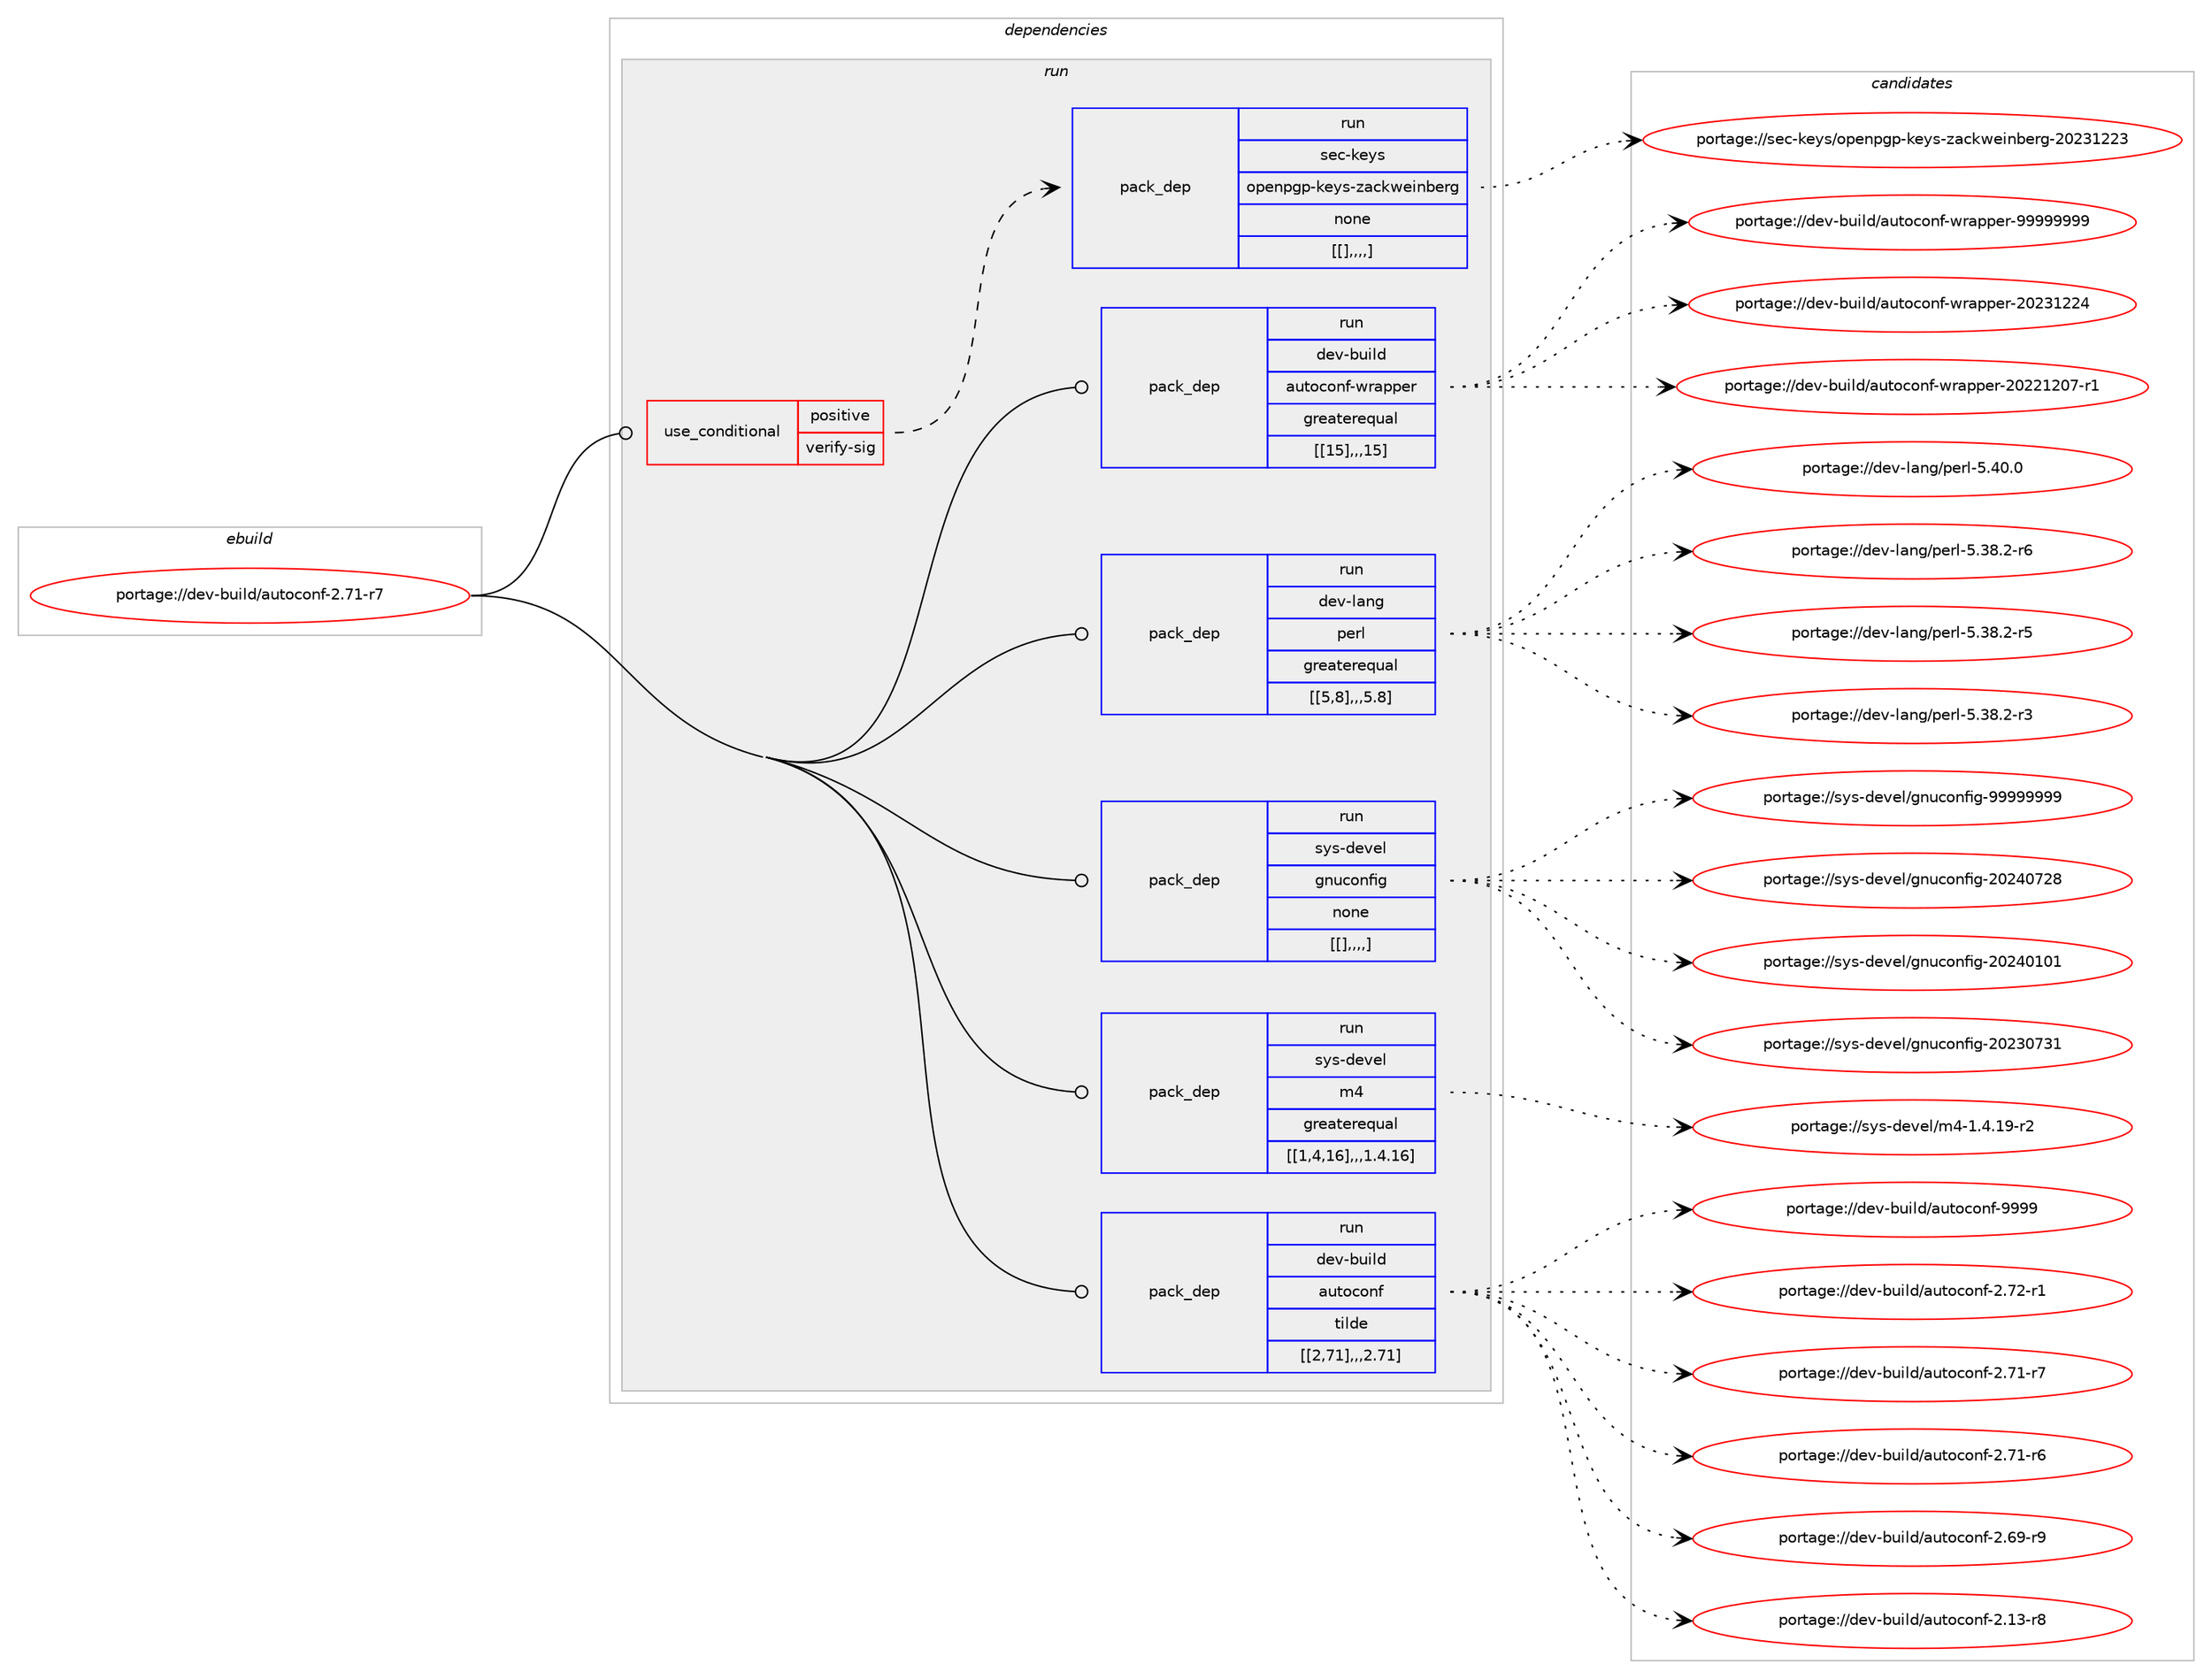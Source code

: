 digraph prolog {

# *************
# Graph options
# *************

newrank=true;
concentrate=true;
compound=true;
graph [rankdir=LR,fontname=Helvetica,fontsize=10,ranksep=1.5];#, ranksep=2.5, nodesep=0.2];
edge  [arrowhead=vee];
node  [fontname=Helvetica,fontsize=10];

# **********
# The ebuild
# **********

subgraph cluster_leftcol {
color=gray;
label=<<i>ebuild</i>>;
id [label="portage://dev-build/autoconf-2.71-r7", color=red, width=4, href="../dev-build/autoconf-2.71-r7.svg"];
}

# ****************
# The dependencies
# ****************

subgraph cluster_midcol {
color=gray;
label=<<i>dependencies</i>>;
subgraph cluster_compile {
fillcolor="#eeeeee";
style=filled;
label=<<i>compile</i>>;
}
subgraph cluster_compileandrun {
fillcolor="#eeeeee";
style=filled;
label=<<i>compile and run</i>>;
}
subgraph cluster_run {
fillcolor="#eeeeee";
style=filled;
label=<<i>run</i>>;
subgraph cond16795 {
dependency64237 [label=<<TABLE BORDER="0" CELLBORDER="1" CELLSPACING="0" CELLPADDING="4"><TR><TD ROWSPAN="3" CELLPADDING="10">use_conditional</TD></TR><TR><TD>positive</TD></TR><TR><TD>verify-sig</TD></TR></TABLE>>, shape=none, color=red];
subgraph pack46521 {
dependency64238 [label=<<TABLE BORDER="0" CELLBORDER="1" CELLSPACING="0" CELLPADDING="4" WIDTH="220"><TR><TD ROWSPAN="6" CELLPADDING="30">pack_dep</TD></TR><TR><TD WIDTH="110">run</TD></TR><TR><TD>sec-keys</TD></TR><TR><TD>openpgp-keys-zackweinberg</TD></TR><TR><TD>none</TD></TR><TR><TD>[[],,,,]</TD></TR></TABLE>>, shape=none, color=blue];
}
dependency64237:e -> dependency64238:w [weight=20,style="dashed",arrowhead="vee"];
}
id:e -> dependency64237:w [weight=20,style="solid",arrowhead="odot"];
subgraph pack46522 {
dependency64239 [label=<<TABLE BORDER="0" CELLBORDER="1" CELLSPACING="0" CELLPADDING="4" WIDTH="220"><TR><TD ROWSPAN="6" CELLPADDING="30">pack_dep</TD></TR><TR><TD WIDTH="110">run</TD></TR><TR><TD>dev-build</TD></TR><TR><TD>autoconf-wrapper</TD></TR><TR><TD>greaterequal</TD></TR><TR><TD>[[15],,,15]</TD></TR></TABLE>>, shape=none, color=blue];
}
id:e -> dependency64239:w [weight=20,style="solid",arrowhead="odot"];
subgraph pack46523 {
dependency64240 [label=<<TABLE BORDER="0" CELLBORDER="1" CELLSPACING="0" CELLPADDING="4" WIDTH="220"><TR><TD ROWSPAN="6" CELLPADDING="30">pack_dep</TD></TR><TR><TD WIDTH="110">run</TD></TR><TR><TD>dev-lang</TD></TR><TR><TD>perl</TD></TR><TR><TD>greaterequal</TD></TR><TR><TD>[[5,8],,,5.8]</TD></TR></TABLE>>, shape=none, color=blue];
}
id:e -> dependency64240:w [weight=20,style="solid",arrowhead="odot"];
subgraph pack46524 {
dependency64241 [label=<<TABLE BORDER="0" CELLBORDER="1" CELLSPACING="0" CELLPADDING="4" WIDTH="220"><TR><TD ROWSPAN="6" CELLPADDING="30">pack_dep</TD></TR><TR><TD WIDTH="110">run</TD></TR><TR><TD>sys-devel</TD></TR><TR><TD>gnuconfig</TD></TR><TR><TD>none</TD></TR><TR><TD>[[],,,,]</TD></TR></TABLE>>, shape=none, color=blue];
}
id:e -> dependency64241:w [weight=20,style="solid",arrowhead="odot"];
subgraph pack46525 {
dependency64242 [label=<<TABLE BORDER="0" CELLBORDER="1" CELLSPACING="0" CELLPADDING="4" WIDTH="220"><TR><TD ROWSPAN="6" CELLPADDING="30">pack_dep</TD></TR><TR><TD WIDTH="110">run</TD></TR><TR><TD>sys-devel</TD></TR><TR><TD>m4</TD></TR><TR><TD>greaterequal</TD></TR><TR><TD>[[1,4,16],,,1.4.16]</TD></TR></TABLE>>, shape=none, color=blue];
}
id:e -> dependency64242:w [weight=20,style="solid",arrowhead="odot"];
subgraph pack46526 {
dependency64243 [label=<<TABLE BORDER="0" CELLBORDER="1" CELLSPACING="0" CELLPADDING="4" WIDTH="220"><TR><TD ROWSPAN="6" CELLPADDING="30">pack_dep</TD></TR><TR><TD WIDTH="110">run</TD></TR><TR><TD>dev-build</TD></TR><TR><TD>autoconf</TD></TR><TR><TD>tilde</TD></TR><TR><TD>[[2,71],,,2.71]</TD></TR></TABLE>>, shape=none, color=blue];
}
id:e -> dependency64243:w [weight=20,style="solid",arrowhead="odot"];
}
}

# **************
# The candidates
# **************

subgraph cluster_choices {
rank=same;
color=gray;
label=<<i>candidates</i>>;

subgraph choice46521 {
color=black;
nodesep=1;
choice1151019945107101121115471111121011101121031124510710112111545122979910711910110511098101114103455048505149505051 [label="portage://sec-keys/openpgp-keys-zackweinberg-20231223", color=red, width=4,href="../sec-keys/openpgp-keys-zackweinberg-20231223.svg"];
dependency64238:e -> choice1151019945107101121115471111121011101121031124510710112111545122979910711910110511098101114103455048505149505051:w [style=dotted,weight="100"];
}
subgraph choice46522 {
color=black;
nodesep=1;
choice10010111845981171051081004797117116111991111101024511911497112112101114455757575757575757 [label="portage://dev-build/autoconf-wrapper-99999999", color=red, width=4,href="../dev-build/autoconf-wrapper-99999999.svg"];
choice10010111845981171051081004797117116111991111101024511911497112112101114455048505149505052 [label="portage://dev-build/autoconf-wrapper-20231224", color=red, width=4,href="../dev-build/autoconf-wrapper-20231224.svg"];
choice100101118459811710510810047971171161119911111010245119114971121121011144550485050495048554511449 [label="portage://dev-build/autoconf-wrapper-20221207-r1", color=red, width=4,href="../dev-build/autoconf-wrapper-20221207-r1.svg"];
dependency64239:e -> choice10010111845981171051081004797117116111991111101024511911497112112101114455757575757575757:w [style=dotted,weight="100"];
dependency64239:e -> choice10010111845981171051081004797117116111991111101024511911497112112101114455048505149505052:w [style=dotted,weight="100"];
dependency64239:e -> choice100101118459811710510810047971171161119911111010245119114971121121011144550485050495048554511449:w [style=dotted,weight="100"];
}
subgraph choice46523 {
color=black;
nodesep=1;
choice10010111845108971101034711210111410845534652484648 [label="portage://dev-lang/perl-5.40.0", color=red, width=4,href="../dev-lang/perl-5.40.0.svg"];
choice100101118451089711010347112101114108455346515646504511454 [label="portage://dev-lang/perl-5.38.2-r6", color=red, width=4,href="../dev-lang/perl-5.38.2-r6.svg"];
choice100101118451089711010347112101114108455346515646504511453 [label="portage://dev-lang/perl-5.38.2-r5", color=red, width=4,href="../dev-lang/perl-5.38.2-r5.svg"];
choice100101118451089711010347112101114108455346515646504511451 [label="portage://dev-lang/perl-5.38.2-r3", color=red, width=4,href="../dev-lang/perl-5.38.2-r3.svg"];
dependency64240:e -> choice10010111845108971101034711210111410845534652484648:w [style=dotted,weight="100"];
dependency64240:e -> choice100101118451089711010347112101114108455346515646504511454:w [style=dotted,weight="100"];
dependency64240:e -> choice100101118451089711010347112101114108455346515646504511453:w [style=dotted,weight="100"];
dependency64240:e -> choice100101118451089711010347112101114108455346515646504511451:w [style=dotted,weight="100"];
}
subgraph choice46524 {
color=black;
nodesep=1;
choice115121115451001011181011084710311011799111110102105103455757575757575757 [label="portage://sys-devel/gnuconfig-99999999", color=red, width=4,href="../sys-devel/gnuconfig-99999999.svg"];
choice115121115451001011181011084710311011799111110102105103455048505248555056 [label="portage://sys-devel/gnuconfig-20240728", color=red, width=4,href="../sys-devel/gnuconfig-20240728.svg"];
choice115121115451001011181011084710311011799111110102105103455048505248494849 [label="portage://sys-devel/gnuconfig-20240101", color=red, width=4,href="../sys-devel/gnuconfig-20240101.svg"];
choice115121115451001011181011084710311011799111110102105103455048505148555149 [label="portage://sys-devel/gnuconfig-20230731", color=red, width=4,href="../sys-devel/gnuconfig-20230731.svg"];
dependency64241:e -> choice115121115451001011181011084710311011799111110102105103455757575757575757:w [style=dotted,weight="100"];
dependency64241:e -> choice115121115451001011181011084710311011799111110102105103455048505248555056:w [style=dotted,weight="100"];
dependency64241:e -> choice115121115451001011181011084710311011799111110102105103455048505248494849:w [style=dotted,weight="100"];
dependency64241:e -> choice115121115451001011181011084710311011799111110102105103455048505148555149:w [style=dotted,weight="100"];
}
subgraph choice46525 {
color=black;
nodesep=1;
choice115121115451001011181011084710952454946524649574511450 [label="portage://sys-devel/m4-1.4.19-r2", color=red, width=4,href="../sys-devel/m4-1.4.19-r2.svg"];
dependency64242:e -> choice115121115451001011181011084710952454946524649574511450:w [style=dotted,weight="100"];
}
subgraph choice46526 {
color=black;
nodesep=1;
choice10010111845981171051081004797117116111991111101024557575757 [label="portage://dev-build/autoconf-9999", color=red, width=4,href="../dev-build/autoconf-9999.svg"];
choice100101118459811710510810047971171161119911111010245504655504511449 [label="portage://dev-build/autoconf-2.72-r1", color=red, width=4,href="../dev-build/autoconf-2.72-r1.svg"];
choice100101118459811710510810047971171161119911111010245504655494511455 [label="portage://dev-build/autoconf-2.71-r7", color=red, width=4,href="../dev-build/autoconf-2.71-r7.svg"];
choice100101118459811710510810047971171161119911111010245504655494511454 [label="portage://dev-build/autoconf-2.71-r6", color=red, width=4,href="../dev-build/autoconf-2.71-r6.svg"];
choice100101118459811710510810047971171161119911111010245504654574511457 [label="portage://dev-build/autoconf-2.69-r9", color=red, width=4,href="../dev-build/autoconf-2.69-r9.svg"];
choice100101118459811710510810047971171161119911111010245504649514511456 [label="portage://dev-build/autoconf-2.13-r8", color=red, width=4,href="../dev-build/autoconf-2.13-r8.svg"];
dependency64243:e -> choice10010111845981171051081004797117116111991111101024557575757:w [style=dotted,weight="100"];
dependency64243:e -> choice100101118459811710510810047971171161119911111010245504655504511449:w [style=dotted,weight="100"];
dependency64243:e -> choice100101118459811710510810047971171161119911111010245504655494511455:w [style=dotted,weight="100"];
dependency64243:e -> choice100101118459811710510810047971171161119911111010245504655494511454:w [style=dotted,weight="100"];
dependency64243:e -> choice100101118459811710510810047971171161119911111010245504654574511457:w [style=dotted,weight="100"];
dependency64243:e -> choice100101118459811710510810047971171161119911111010245504649514511456:w [style=dotted,weight="100"];
}
}

}

